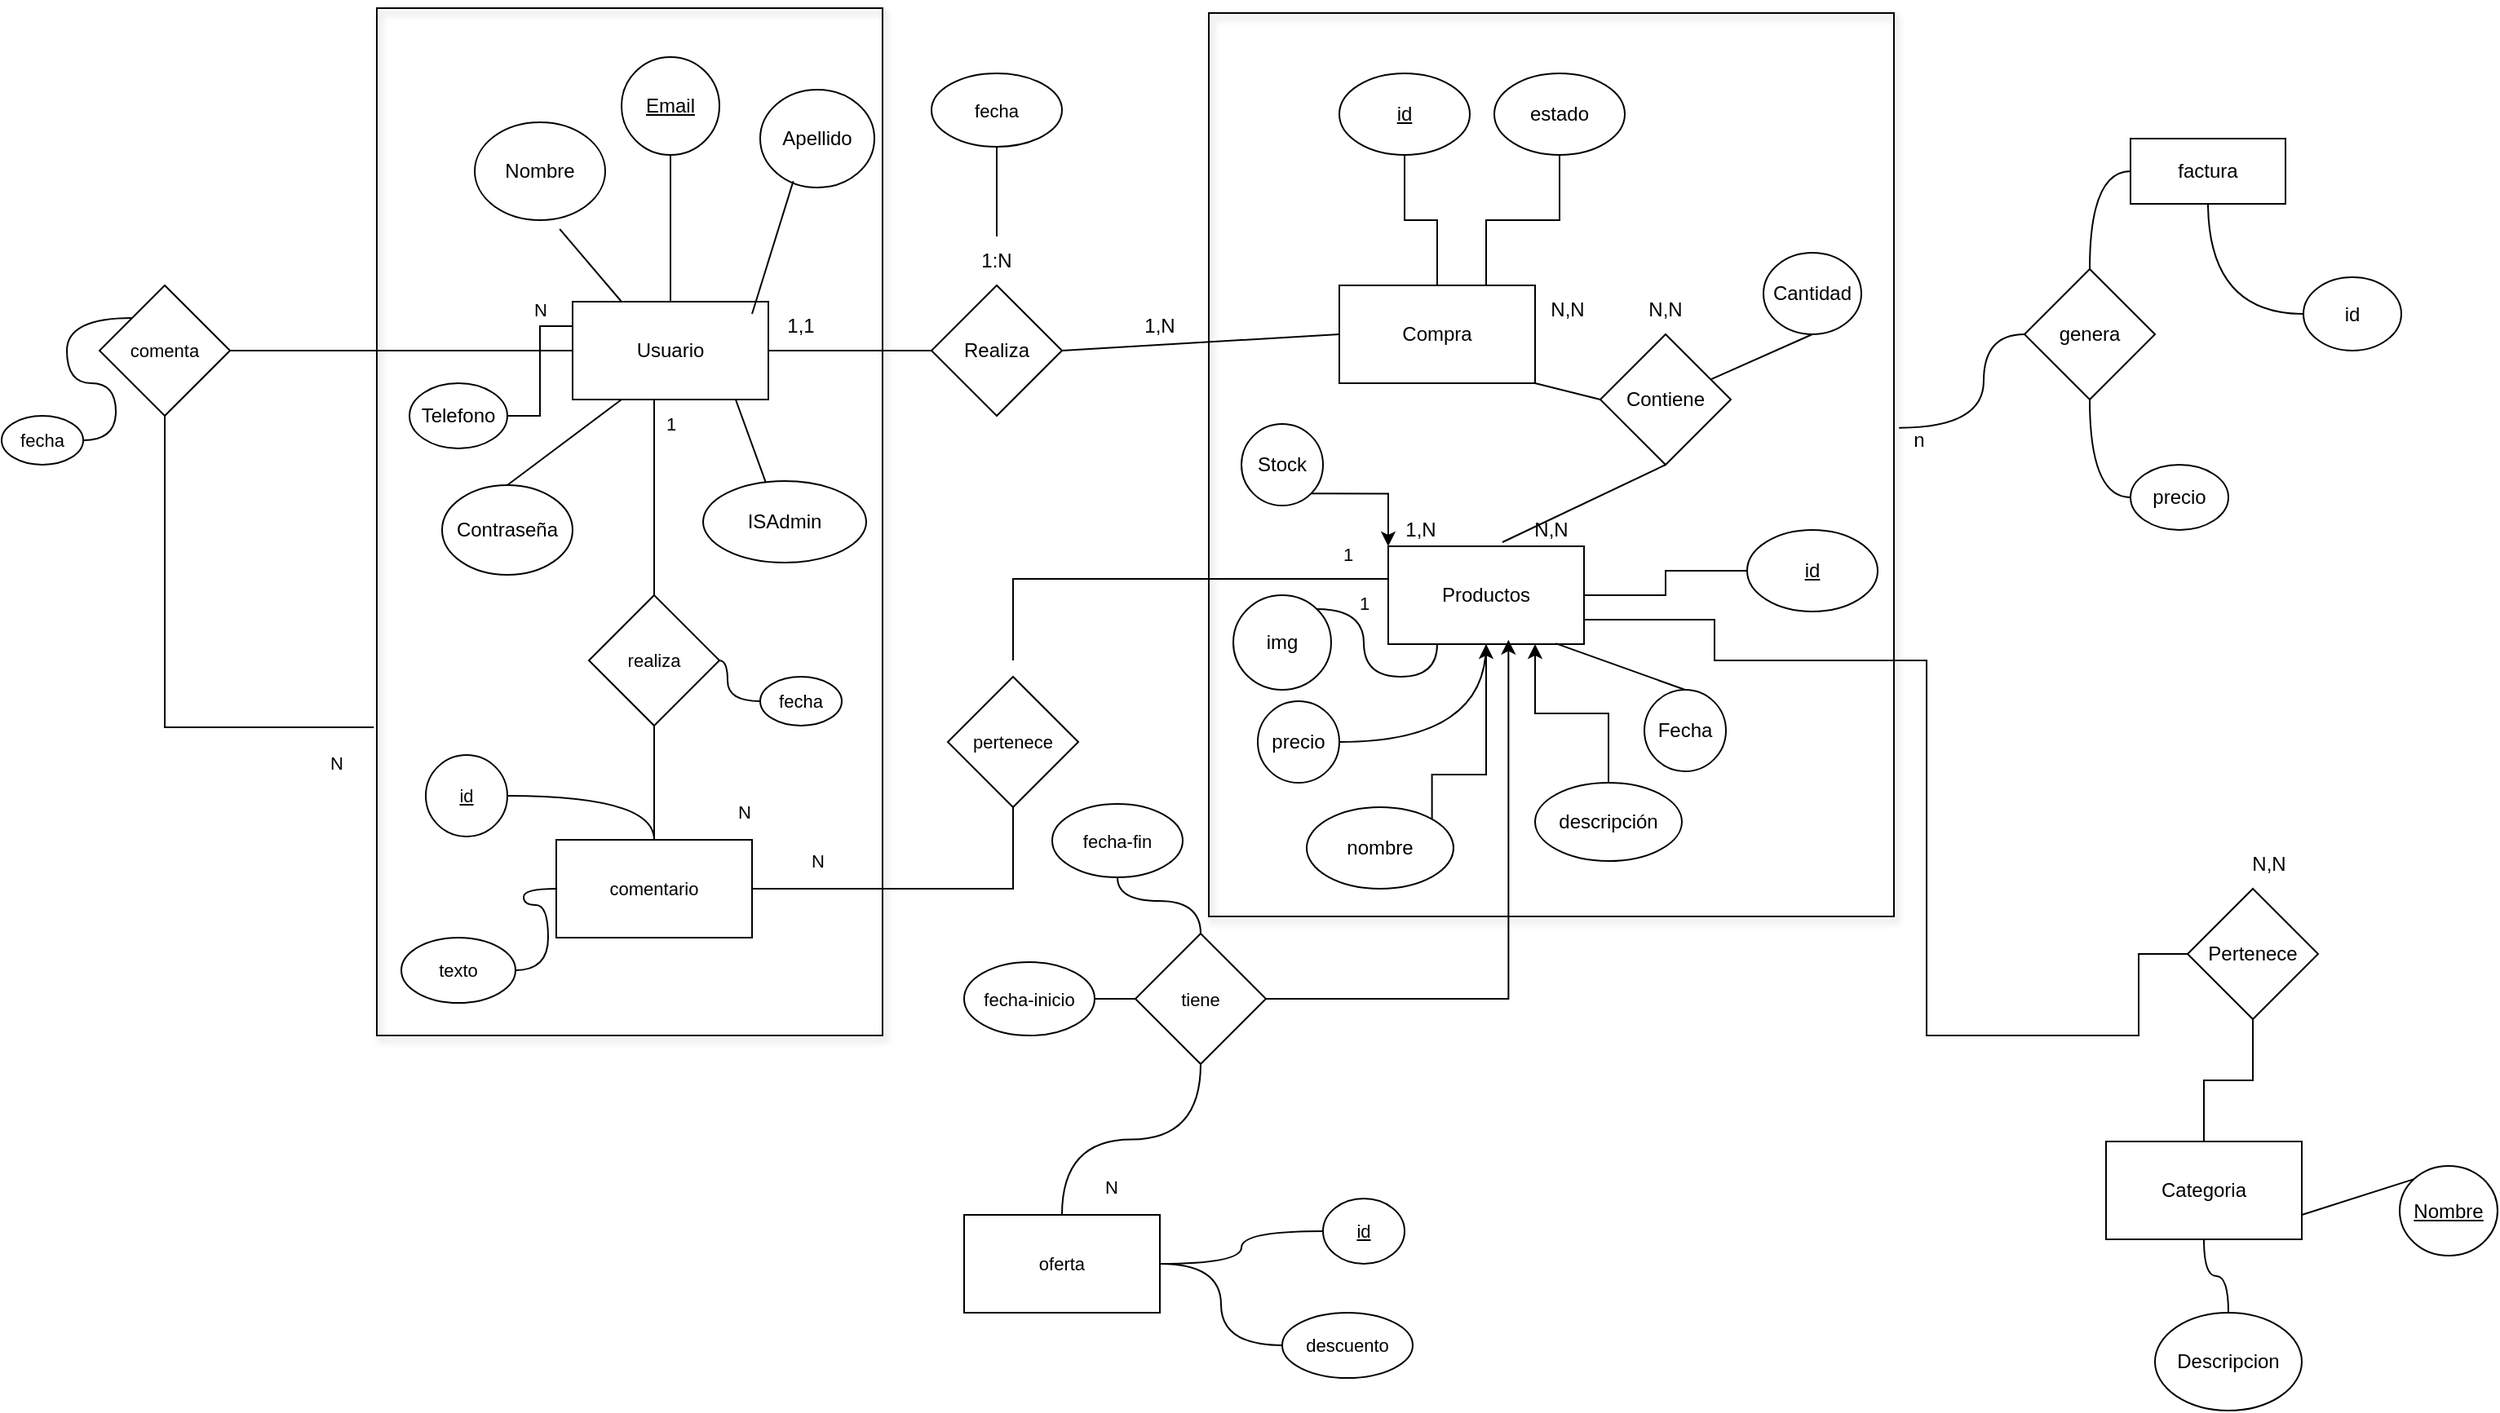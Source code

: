 <mxfile version="24.7.10">
  <diagram id="gd_oPOjduvoULAQ7hkmo" name="Página-1">
    <mxGraphModel dx="2327" dy="816" grid="1" gridSize="10" guides="1" tooltips="1" connect="1" arrows="1" fold="1" page="1" pageScale="1" pageWidth="827" pageHeight="1169" math="0" shadow="0">
      <root>
        <mxCell id="0" />
        <mxCell id="1" parent="0" />
        <mxCell id="hSFFahf1289Zb92GvQ3g-30" value="" style="rounded=0;whiteSpace=wrap;html=1;fontFamily=Helvetica;fontSize=11;fontColor=default;labelBackgroundColor=default;fillColor=none;shadow=1;" parent="1" vertex="1">
          <mxGeometry y="10" width="310" height="630" as="geometry" />
        </mxCell>
        <mxCell id="hSFFahf1289Zb92GvQ3g-19" style="edgeStyle=orthogonalEdgeStyle;shape=connector;rounded=0;orthogonalLoop=1;jettySize=auto;html=1;entryX=0.5;entryY=0;entryDx=0;entryDy=0;strokeColor=default;align=center;verticalAlign=middle;fontFamily=Helvetica;fontSize=11;fontColor=default;labelBackgroundColor=default;endArrow=none;endFill=0;" parent="1" source="M5alDgCTFEUYCks6KKIN-5" target="hSFFahf1289Zb92GvQ3g-18" edge="1">
          <mxGeometry relative="1" as="geometry">
            <Array as="points">
              <mxPoint x="170" y="310" />
              <mxPoint x="170" y="310" />
            </Array>
          </mxGeometry>
        </mxCell>
        <mxCell id="hSFFahf1289Zb92GvQ3g-35" style="edgeStyle=orthogonalEdgeStyle;shape=connector;rounded=0;orthogonalLoop=1;jettySize=auto;html=1;entryX=1;entryY=0.5;entryDx=0;entryDy=0;strokeColor=default;align=center;verticalAlign=middle;fontFamily=Helvetica;fontSize=11;fontColor=default;labelBackgroundColor=default;endArrow=none;endFill=0;" parent="1" source="M5alDgCTFEUYCks6KKIN-5" target="hSFFahf1289Zb92GvQ3g-33" edge="1">
          <mxGeometry relative="1" as="geometry">
            <Array as="points">
              <mxPoint x="20" y="220" />
              <mxPoint x="20" y="220" />
            </Array>
          </mxGeometry>
        </mxCell>
        <mxCell id="hSFFahf1289Zb92GvQ3g-38" value="N" style="edgeLabel;html=1;align=center;verticalAlign=middle;resizable=0;points=[];fontFamily=Helvetica;fontSize=11;fontColor=default;labelBackgroundColor=default;" parent="hSFFahf1289Zb92GvQ3g-35" vertex="1" connectable="0">
          <mxGeometry x="0.743" y="1" relative="1" as="geometry">
            <mxPoint x="163" y="-26" as="offset" />
          </mxGeometry>
        </mxCell>
        <mxCell id="M5alDgCTFEUYCks6KKIN-5" value="&lt;div&gt;&lt;font style=&quot;vertical-align: inherit;&quot;&gt;&lt;font style=&quot;vertical-align: inherit;&quot;&gt;Usuario&lt;/font&gt;&lt;/font&gt;&lt;/div&gt;" style="rounded=0;whiteSpace=wrap;html=1;" parent="1" vertex="1">
          <mxGeometry x="120" y="190" width="120" height="60" as="geometry" />
        </mxCell>
        <mxCell id="hSFFahf1289Zb92GvQ3g-5" value="" style="edgeStyle=orthogonalEdgeStyle;shape=connector;rounded=0;orthogonalLoop=1;jettySize=auto;html=1;strokeColor=default;align=center;verticalAlign=middle;fontFamily=Helvetica;fontSize=11;fontColor=default;labelBackgroundColor=default;endArrow=none;endFill=0;" parent="1" source="M5alDgCTFEUYCks6KKIN-6" target="hSFFahf1289Zb92GvQ3g-4" edge="1">
          <mxGeometry relative="1" as="geometry" />
        </mxCell>
        <mxCell id="hSFFahf1289Zb92GvQ3g-11" value="" style="edgeStyle=orthogonalEdgeStyle;shape=connector;rounded=0;orthogonalLoop=1;jettySize=auto;html=1;strokeColor=default;align=center;verticalAlign=middle;fontFamily=Helvetica;fontSize=11;fontColor=default;labelBackgroundColor=default;endArrow=none;endFill=0;" parent="1" source="M5alDgCTFEUYCks6KKIN-6" target="hSFFahf1289Zb92GvQ3g-4" edge="1">
          <mxGeometry relative="1" as="geometry" />
        </mxCell>
        <mxCell id="M5alDgCTFEUYCks6KKIN-6" value="&lt;font style=&quot;vertical-align: inherit;&quot;&gt;&lt;font style=&quot;vertical-align: inherit;&quot;&gt;Compra&lt;/font&gt;&lt;/font&gt;" style="rounded=0;whiteSpace=wrap;html=1;" parent="1" vertex="1">
          <mxGeometry x="590" y="180" width="120" height="60" as="geometry" />
        </mxCell>
        <mxCell id="M5alDgCTFEUYCks6KKIN-7" value="&lt;font style=&quot;vertical-align: inherit;&quot;&gt;&lt;font style=&quot;vertical-align: inherit;&quot;&gt;Realiza&lt;/font&gt;&lt;/font&gt;" style="rhombus;whiteSpace=wrap;html=1;" parent="1" vertex="1">
          <mxGeometry x="340" y="180" width="80" height="80" as="geometry" />
        </mxCell>
        <mxCell id="hSFFahf1289Zb92GvQ3g-7" value="" style="edgeStyle=orthogonalEdgeStyle;shape=connector;rounded=0;orthogonalLoop=1;jettySize=auto;html=1;strokeColor=default;align=center;verticalAlign=middle;fontFamily=Helvetica;fontSize=11;fontColor=default;labelBackgroundColor=default;endArrow=none;endFill=0;" parent="1" source="M5alDgCTFEUYCks6KKIN-12" target="hSFFahf1289Zb92GvQ3g-6" edge="1">
          <mxGeometry relative="1" as="geometry" />
        </mxCell>
        <mxCell id="M5alDgCTFEUYCks6KKIN-12" value="&lt;font style=&quot;vertical-align: inherit;&quot;&gt;&lt;font style=&quot;vertical-align: inherit;&quot;&gt;Productos&lt;/font&gt;&lt;/font&gt;" style="rounded=0;whiteSpace=wrap;html=1;" parent="1" vertex="1">
          <mxGeometry x="620" y="340" width="120" height="60" as="geometry" />
        </mxCell>
        <mxCell id="M5alDgCTFEUYCks6KKIN-13" value="Contiene" style="rhombus;whiteSpace=wrap;html=1;" parent="1" vertex="1">
          <mxGeometry x="750" y="210" width="80" height="80" as="geometry" />
        </mxCell>
        <mxCell id="M5alDgCTFEUYCks6KKIN-19" value="&lt;font style=&quot;vertical-align: inherit;&quot;&gt;&lt;font style=&quot;vertical-align: inherit;&quot;&gt;&lt;font style=&quot;vertical-align: inherit;&quot;&gt;&lt;font style=&quot;vertical-align: inherit;&quot;&gt;Nombre&lt;/font&gt;&lt;/font&gt;&lt;/font&gt;&lt;/font&gt;" style="ellipse;whiteSpace=wrap;html=1;" parent="1" vertex="1">
          <mxGeometry x="60" y="80" width="80" height="60" as="geometry" />
        </mxCell>
        <mxCell id="M5alDgCTFEUYCks6KKIN-24" value="Email" style="ellipse;whiteSpace=wrap;html=1;fontStyle=4" parent="1" vertex="1">
          <mxGeometry x="150" y="40" width="60" height="60" as="geometry" />
        </mxCell>
        <mxCell id="hSFFahf1289Zb92GvQ3g-31" style="edgeStyle=orthogonalEdgeStyle;shape=connector;rounded=0;orthogonalLoop=1;jettySize=auto;html=1;entryX=0;entryY=0.25;entryDx=0;entryDy=0;strokeColor=default;align=center;verticalAlign=middle;fontFamily=Helvetica;fontSize=11;fontColor=default;labelBackgroundColor=default;endArrow=none;endFill=0;" parent="1" source="M5alDgCTFEUYCks6KKIN-25" target="M5alDgCTFEUYCks6KKIN-5" edge="1">
          <mxGeometry relative="1" as="geometry" />
        </mxCell>
        <mxCell id="M5alDgCTFEUYCks6KKIN-25" value="Telefono" style="ellipse;whiteSpace=wrap;html=1;" parent="1" vertex="1">
          <mxGeometry x="20" y="240" width="60" height="40" as="geometry" />
        </mxCell>
        <mxCell id="PDWt3K_erD_6b1OmWxtl-4" style="edgeStyle=orthogonalEdgeStyle;rounded=0;orthogonalLoop=1;jettySize=auto;html=1;exitX=1;exitY=1;exitDx=0;exitDy=0;entryX=0;entryY=0;entryDx=0;entryDy=0;" parent="1" source="M5alDgCTFEUYCks6KKIN-33" target="M5alDgCTFEUYCks6KKIN-12" edge="1">
          <mxGeometry relative="1" as="geometry" />
        </mxCell>
        <mxCell id="M5alDgCTFEUYCks6KKIN-33" value="Stock" style="ellipse;whiteSpace=wrap;html=1;" parent="1" vertex="1">
          <mxGeometry x="530" y="265" width="50" height="50" as="geometry" />
        </mxCell>
        <mxCell id="M5alDgCTFEUYCks6KKIN-36" value="Cantidad" style="ellipse;whiteSpace=wrap;html=1;" parent="1" vertex="1">
          <mxGeometry x="850" y="160" width="60" height="50" as="geometry" />
        </mxCell>
        <mxCell id="M5alDgCTFEUYCks6KKIN-47" value="Fecha" style="ellipse;whiteSpace=wrap;html=1;" parent="1" vertex="1">
          <mxGeometry x="777" y="428" width="50" height="50" as="geometry" />
        </mxCell>
        <mxCell id="hSFFahf1289Zb92GvQ3g-16" style="edgeStyle=orthogonalEdgeStyle;shape=connector;rounded=0;orthogonalLoop=1;jettySize=auto;html=1;entryX=0.5;entryY=1;entryDx=0;entryDy=0;strokeColor=default;align=center;verticalAlign=middle;fontFamily=Helvetica;fontSize=11;fontColor=default;labelBackgroundColor=default;endArrow=none;endFill=0;" parent="1" source="M5alDgCTFEUYCks6KKIN-51" target="M5alDgCTFEUYCks6KKIN-62" edge="1">
          <mxGeometry relative="1" as="geometry" />
        </mxCell>
        <mxCell id="hSFFahf1289Zb92GvQ3g-50" style="edgeStyle=orthogonalEdgeStyle;shape=connector;curved=1;rounded=0;orthogonalLoop=1;jettySize=auto;html=1;strokeColor=default;align=center;verticalAlign=middle;fontFamily=Helvetica;fontSize=11;fontColor=default;labelBackgroundColor=default;endArrow=none;endFill=0;" parent="1" source="M5alDgCTFEUYCks6KKIN-51" target="hSFFahf1289Zb92GvQ3g-49" edge="1">
          <mxGeometry relative="1" as="geometry" />
        </mxCell>
        <mxCell id="M5alDgCTFEUYCks6KKIN-51" value="Categoria" style="rounded=0;whiteSpace=wrap;html=1;" parent="1" vertex="1">
          <mxGeometry x="1060" y="705" width="120" height="60" as="geometry" />
        </mxCell>
        <mxCell id="M5alDgCTFEUYCks6KKIN-56" value="1,1" style="text;html=1;align=center;verticalAlign=middle;whiteSpace=wrap;rounded=0;" parent="1" vertex="1">
          <mxGeometry x="230" y="190" width="60" height="30" as="geometry" />
        </mxCell>
        <mxCell id="hSFFahf1289Zb92GvQ3g-9" value="" style="edgeStyle=orthogonalEdgeStyle;shape=connector;rounded=0;orthogonalLoop=1;jettySize=auto;html=1;strokeColor=default;align=center;verticalAlign=middle;fontFamily=Helvetica;fontSize=11;fontColor=default;labelBackgroundColor=default;endArrow=none;endFill=0;" parent="1" source="M5alDgCTFEUYCks6KKIN-57" target="hSFFahf1289Zb92GvQ3g-8" edge="1">
          <mxGeometry relative="1" as="geometry" />
        </mxCell>
        <mxCell id="M5alDgCTFEUYCks6KKIN-57" value="1:N" style="text;html=1;align=center;verticalAlign=middle;whiteSpace=wrap;rounded=0;" parent="1" vertex="1">
          <mxGeometry x="350" y="150" width="60" height="30" as="geometry" />
        </mxCell>
        <mxCell id="M5alDgCTFEUYCks6KKIN-58" value="1,N" style="text;html=1;align=center;verticalAlign=middle;whiteSpace=wrap;rounded=0;" parent="1" vertex="1">
          <mxGeometry x="450" y="190" width="60" height="30" as="geometry" />
        </mxCell>
        <mxCell id="M5alDgCTFEUYCks6KKIN-59" value="N,N" style="text;html=1;align=center;verticalAlign=middle;whiteSpace=wrap;rounded=0;" parent="1" vertex="1">
          <mxGeometry x="700" y="180" width="60" height="30" as="geometry" />
        </mxCell>
        <mxCell id="M5alDgCTFEUYCks6KKIN-60" value="N,N" style="text;html=1;align=center;verticalAlign=middle;whiteSpace=wrap;rounded=0;" parent="1" vertex="1">
          <mxGeometry x="760" y="180" width="60" height="30" as="geometry" />
        </mxCell>
        <mxCell id="M5alDgCTFEUYCks6KKIN-61" value="N,N" style="text;html=1;align=center;verticalAlign=middle;whiteSpace=wrap;rounded=0;" parent="1" vertex="1">
          <mxGeometry x="690" y="315" width="60" height="30" as="geometry" />
        </mxCell>
        <mxCell id="hSFFahf1289Zb92GvQ3g-15" style="edgeStyle=orthogonalEdgeStyle;shape=connector;rounded=0;orthogonalLoop=1;jettySize=auto;html=1;entryX=1;entryY=0.75;entryDx=0;entryDy=0;strokeColor=default;align=center;verticalAlign=middle;fontFamily=Helvetica;fontSize=11;fontColor=default;labelBackgroundColor=default;endArrow=none;endFill=0;" parent="1" source="M5alDgCTFEUYCks6KKIN-62" target="M5alDgCTFEUYCks6KKIN-12" edge="1">
          <mxGeometry relative="1" as="geometry">
            <Array as="points">
              <mxPoint x="1080" y="590" />
              <mxPoint x="1080" y="640" />
              <mxPoint x="950" y="640" />
              <mxPoint x="950" y="410" />
              <mxPoint x="820" y="410" />
              <mxPoint x="820" y="385" />
            </Array>
          </mxGeometry>
        </mxCell>
        <mxCell id="M5alDgCTFEUYCks6KKIN-62" value="Pertenece" style="rhombus;whiteSpace=wrap;html=1;" parent="1" vertex="1">
          <mxGeometry x="1110" y="550" width="80" height="80" as="geometry" />
        </mxCell>
        <mxCell id="M5alDgCTFEUYCks6KKIN-68" value="N,N" style="text;html=1;align=center;verticalAlign=middle;whiteSpace=wrap;rounded=0;" parent="1" vertex="1">
          <mxGeometry x="1130" y="520" width="60" height="30" as="geometry" />
        </mxCell>
        <mxCell id="M5alDgCTFEUYCks6KKIN-70" value="1,N" style="text;html=1;align=center;verticalAlign=middle;whiteSpace=wrap;rounded=0;" parent="1" vertex="1">
          <mxGeometry x="610" y="315" width="60" height="30" as="geometry" />
        </mxCell>
        <mxCell id="M5alDgCTFEUYCks6KKIN-77" value="Contraseña" style="ellipse;whiteSpace=wrap;html=1;" parent="1" vertex="1">
          <mxGeometry x="40" y="302.5" width="80" height="55" as="geometry" />
        </mxCell>
        <mxCell id="M5alDgCTFEUYCks6KKIN-78" value="ISAdmin" style="ellipse;whiteSpace=wrap;html=1;" parent="1" vertex="1">
          <mxGeometry x="200" y="300" width="100" height="50" as="geometry" />
        </mxCell>
        <mxCell id="M5alDgCTFEUYCks6KKIN-81" value="" style="endArrow=none;html=1;rounded=0;exitX=0.833;exitY=1;exitDx=0;exitDy=0;exitPerimeter=0;entryX=0.385;entryY=0.021;entryDx=0;entryDy=0;entryPerimeter=0;" parent="1" source="M5alDgCTFEUYCks6KKIN-5" target="M5alDgCTFEUYCks6KKIN-78" edge="1">
          <mxGeometry width="50" height="50" relative="1" as="geometry">
            <mxPoint x="170" y="630" as="sourcePoint" />
            <mxPoint x="240.711" y="580" as="targetPoint" />
          </mxGeometry>
        </mxCell>
        <mxCell id="M5alDgCTFEUYCks6KKIN-89" value="" style="endArrow=none;html=1;rounded=0;exitX=0.855;exitY=0.993;exitDx=0;exitDy=0;exitPerimeter=0;entryX=0.5;entryY=0;entryDx=0;entryDy=0;" parent="1" source="M5alDgCTFEUYCks6KKIN-12" target="M5alDgCTFEUYCks6KKIN-47" edge="1">
          <mxGeometry width="50" height="50" relative="1" as="geometry">
            <mxPoint x="330" y="450" as="sourcePoint" />
            <mxPoint x="500" y="470" as="targetPoint" />
          </mxGeometry>
        </mxCell>
        <mxCell id="M5alDgCTFEUYCks6KKIN-99" value="" style="endArrow=none;html=1;rounded=0;entryX=0.5;entryY=1;entryDx=0;entryDy=0;" parent="1" source="M5alDgCTFEUYCks6KKIN-13" target="M5alDgCTFEUYCks6KKIN-36" edge="1">
          <mxGeometry width="50" height="50" relative="1" as="geometry">
            <mxPoint x="390" y="340" as="sourcePoint" />
            <mxPoint x="440" y="290" as="targetPoint" />
          </mxGeometry>
        </mxCell>
        <mxCell id="M5alDgCTFEUYCks6KKIN-100" value="" style="endArrow=none;html=1;rounded=0;exitX=0.5;exitY=0;exitDx=0;exitDy=0;entryX=0.5;entryY=1;entryDx=0;entryDy=0;" parent="1" source="M5alDgCTFEUYCks6KKIN-5" target="M5alDgCTFEUYCks6KKIN-24" edge="1">
          <mxGeometry width="50" height="50" relative="1" as="geometry">
            <mxPoint x="180" y="150" as="sourcePoint" />
            <mxPoint x="230" y="100" as="targetPoint" />
          </mxGeometry>
        </mxCell>
        <mxCell id="M5alDgCTFEUYCks6KKIN-101" value="" style="endArrow=none;html=1;rounded=0;exitX=0.25;exitY=0;exitDx=0;exitDy=0;entryX=0.651;entryY=1.091;entryDx=0;entryDy=0;entryPerimeter=0;" parent="1" source="M5alDgCTFEUYCks6KKIN-5" target="M5alDgCTFEUYCks6KKIN-19" edge="1">
          <mxGeometry width="50" height="50" relative="1" as="geometry">
            <mxPoint x="90" y="190" as="sourcePoint" />
            <mxPoint x="140" y="140" as="targetPoint" />
          </mxGeometry>
        </mxCell>
        <mxCell id="M5alDgCTFEUYCks6KKIN-104" value="" style="endArrow=none;html=1;rounded=0;entryX=0.5;entryY=0;entryDx=0;entryDy=0;exitX=0.25;exitY=1;exitDx=0;exitDy=0;" parent="1" source="M5alDgCTFEUYCks6KKIN-5" target="M5alDgCTFEUYCks6KKIN-77" edge="1">
          <mxGeometry width="50" height="50" relative="1" as="geometry">
            <mxPoint x="138" y="550" as="sourcePoint" />
            <mxPoint x="220" y="620" as="targetPoint" />
          </mxGeometry>
        </mxCell>
        <mxCell id="M5alDgCTFEUYCks6KKIN-107" value="Apellido" style="ellipse;whiteSpace=wrap;html=1;" parent="1" vertex="1">
          <mxGeometry x="235" y="60" width="70" height="60" as="geometry" />
        </mxCell>
        <mxCell id="M5alDgCTFEUYCks6KKIN-108" value="" style="endArrow=none;html=1;rounded=0;entryX=0.29;entryY=0.934;entryDx=0;entryDy=0;entryPerimeter=0;exitX=0;exitY=0.25;exitDx=0;exitDy=0;" parent="1" source="M5alDgCTFEUYCks6KKIN-56" target="M5alDgCTFEUYCks6KKIN-107" edge="1">
          <mxGeometry width="50" height="50" relative="1" as="geometry">
            <mxPoint x="310" y="350" as="sourcePoint" />
            <mxPoint x="360" y="300" as="targetPoint" />
          </mxGeometry>
        </mxCell>
        <mxCell id="M5alDgCTFEUYCks6KKIN-109" value="Nombre" style="ellipse;whiteSpace=wrap;html=1;fontStyle=4" parent="1" vertex="1">
          <mxGeometry x="1240" y="720" width="60" height="55" as="geometry" />
        </mxCell>
        <mxCell id="M5alDgCTFEUYCks6KKIN-110" value="" style="endArrow=none;html=1;rounded=0;entryX=1;entryY=0.75;entryDx=0;entryDy=0;exitX=0;exitY=0;exitDx=0;exitDy=0;" parent="1" source="M5alDgCTFEUYCks6KKIN-109" target="M5alDgCTFEUYCks6KKIN-51" edge="1">
          <mxGeometry width="50" height="50" relative="1" as="geometry">
            <mxPoint x="640" y="580" as="sourcePoint" />
            <mxPoint x="690" y="530" as="targetPoint" />
            <Array as="points" />
          </mxGeometry>
        </mxCell>
        <mxCell id="M5alDgCTFEUYCks6KKIN-115" value="" style="endArrow=none;html=1;rounded=0;exitX=1;exitY=0.5;exitDx=0;exitDy=0;" parent="1" source="M5alDgCTFEUYCks6KKIN-5" target="M5alDgCTFEUYCks6KKIN-7" edge="1">
          <mxGeometry width="50" height="50" relative="1" as="geometry">
            <mxPoint x="310" y="350" as="sourcePoint" />
            <mxPoint x="360" y="300" as="targetPoint" />
          </mxGeometry>
        </mxCell>
        <mxCell id="M5alDgCTFEUYCks6KKIN-116" value="" style="endArrow=none;html=1;rounded=0;entryX=0;entryY=0.5;entryDx=0;entryDy=0;exitX=1;exitY=0.5;exitDx=0;exitDy=0;" parent="1" source="M5alDgCTFEUYCks6KKIN-7" target="M5alDgCTFEUYCks6KKIN-6" edge="1">
          <mxGeometry width="50" height="50" relative="1" as="geometry">
            <mxPoint x="310" y="350" as="sourcePoint" />
            <mxPoint x="360" y="300" as="targetPoint" />
          </mxGeometry>
        </mxCell>
        <mxCell id="M5alDgCTFEUYCks6KKIN-117" value="" style="endArrow=none;html=1;rounded=0;exitX=0;exitY=0.5;exitDx=0;exitDy=0;" parent="1" source="M5alDgCTFEUYCks6KKIN-13" edge="1">
          <mxGeometry width="50" height="50" relative="1" as="geometry">
            <mxPoint x="660" y="290" as="sourcePoint" />
            <mxPoint x="710" y="240" as="targetPoint" />
          </mxGeometry>
        </mxCell>
        <mxCell id="M5alDgCTFEUYCks6KKIN-120" value="" style="endArrow=none;html=1;rounded=0;entryX=0.5;entryY=1;entryDx=0;entryDy=0;exitX=0;exitY=0.75;exitDx=0;exitDy=0;" parent="1" source="M5alDgCTFEUYCks6KKIN-61" target="M5alDgCTFEUYCks6KKIN-13" edge="1">
          <mxGeometry width="50" height="50" relative="1" as="geometry">
            <mxPoint x="310" y="350" as="sourcePoint" />
            <mxPoint x="360" y="300" as="targetPoint" />
          </mxGeometry>
        </mxCell>
        <mxCell id="hSFFahf1289Zb92GvQ3g-3" style="edgeStyle=orthogonalEdgeStyle;rounded=0;orthogonalLoop=1;jettySize=auto;html=1;endArrow=none;endFill=0;curved=1;" parent="1" source="hSFFahf1289Zb92GvQ3g-2" target="M5alDgCTFEUYCks6KKIN-12" edge="1">
          <mxGeometry relative="1" as="geometry" />
        </mxCell>
        <mxCell id="hSFFahf1289Zb92GvQ3g-2" value="precio" style="ellipse;whiteSpace=wrap;html=1;" parent="1" vertex="1">
          <mxGeometry x="540" y="435" width="50" height="50" as="geometry" />
        </mxCell>
        <mxCell id="hSFFahf1289Zb92GvQ3g-4" value="id" style="ellipse;whiteSpace=wrap;html=1;rounded=0;fontStyle=4" parent="1" vertex="1">
          <mxGeometry x="590" y="50" width="80" height="50" as="geometry" />
        </mxCell>
        <mxCell id="hSFFahf1289Zb92GvQ3g-6" value="id" style="ellipse;whiteSpace=wrap;html=1;rounded=0;fontStyle=4" parent="1" vertex="1">
          <mxGeometry x="840" y="330" width="80" height="50" as="geometry" />
        </mxCell>
        <mxCell id="hSFFahf1289Zb92GvQ3g-8" value="fecha" style="ellipse;whiteSpace=wrap;html=1;fontFamily=Helvetica;fontSize=11;fontColor=default;labelBackgroundColor=default;" parent="1" vertex="1">
          <mxGeometry x="340" y="50" width="80" height="45" as="geometry" />
        </mxCell>
        <mxCell id="hSFFahf1289Zb92GvQ3g-13" style="edgeStyle=orthogonalEdgeStyle;shape=connector;rounded=0;orthogonalLoop=1;jettySize=auto;html=1;entryX=0.75;entryY=0;entryDx=0;entryDy=0;strokeColor=default;align=center;verticalAlign=middle;fontFamily=Helvetica;fontSize=11;fontColor=default;labelBackgroundColor=default;endArrow=none;endFill=0;" parent="1" source="hSFFahf1289Zb92GvQ3g-12" target="M5alDgCTFEUYCks6KKIN-6" edge="1">
          <mxGeometry relative="1" as="geometry" />
        </mxCell>
        <mxCell id="hSFFahf1289Zb92GvQ3g-12" value="estado" style="ellipse;whiteSpace=wrap;html=1;rounded=0;fontStyle=0" parent="1" vertex="1">
          <mxGeometry x="685" y="50" width="80" height="50" as="geometry" />
        </mxCell>
        <mxCell id="hSFFahf1289Zb92GvQ3g-20" style="edgeStyle=orthogonalEdgeStyle;shape=connector;rounded=0;orthogonalLoop=1;jettySize=auto;html=1;strokeColor=default;align=center;verticalAlign=middle;fontFamily=Helvetica;fontSize=11;fontColor=default;labelBackgroundColor=default;endArrow=none;endFill=0;" parent="1" source="hSFFahf1289Zb92GvQ3g-17" target="hSFFahf1289Zb92GvQ3g-18" edge="1">
          <mxGeometry relative="1" as="geometry" />
        </mxCell>
        <mxCell id="hSFFahf1289Zb92GvQ3g-25" style="edgeStyle=orthogonalEdgeStyle;shape=connector;rounded=0;orthogonalLoop=1;jettySize=auto;html=1;strokeColor=default;align=center;verticalAlign=middle;fontFamily=Helvetica;fontSize=11;fontColor=default;labelBackgroundColor=default;endArrow=none;endFill=0;" parent="1" source="hSFFahf1289Zb92GvQ3g-17" target="hSFFahf1289Zb92GvQ3g-24" edge="1">
          <mxGeometry relative="1" as="geometry" />
        </mxCell>
        <mxCell id="hSFFahf1289Zb92GvQ3g-17" value="comentario" style="rounded=0;whiteSpace=wrap;html=1;fontFamily=Helvetica;fontSize=11;fontColor=default;labelBackgroundColor=default;" parent="1" vertex="1">
          <mxGeometry x="110" y="520" width="120" height="60" as="geometry" />
        </mxCell>
        <mxCell id="hSFFahf1289Zb92GvQ3g-18" value="realiza" style="rhombus;whiteSpace=wrap;html=1;fontFamily=Helvetica;fontSize=11;fontColor=default;labelBackgroundColor=default;" parent="1" vertex="1">
          <mxGeometry x="130" y="370" width="80" height="80" as="geometry" />
        </mxCell>
        <mxCell id="hSFFahf1289Zb92GvQ3g-22" value="1" style="text;html=1;align=center;verticalAlign=middle;resizable=0;points=[];autosize=1;strokeColor=none;fillColor=none;fontFamily=Helvetica;fontSize=11;fontColor=default;labelBackgroundColor=default;" parent="1" vertex="1">
          <mxGeometry x="165" y="250" width="30" height="30" as="geometry" />
        </mxCell>
        <mxCell id="hSFFahf1289Zb92GvQ3g-23" value="N" style="text;html=1;align=center;verticalAlign=middle;resizable=0;points=[];autosize=1;strokeColor=none;fillColor=none;fontFamily=Helvetica;fontSize=11;fontColor=default;labelBackgroundColor=default;" parent="1" vertex="1">
          <mxGeometry x="210" y="488" width="30" height="30" as="geometry" />
        </mxCell>
        <mxCell id="hSFFahf1289Zb92GvQ3g-26" style="edgeStyle=orthogonalEdgeStyle;shape=connector;rounded=0;orthogonalLoop=1;jettySize=auto;html=1;entryX=0;entryY=0.5;entryDx=0;entryDy=0;strokeColor=default;align=center;verticalAlign=middle;fontFamily=Helvetica;fontSize=11;fontColor=default;labelBackgroundColor=default;endArrow=none;endFill=0;" parent="1" edge="1">
          <mxGeometry relative="1" as="geometry">
            <mxPoint x="390" y="410" as="sourcePoint" />
            <mxPoint x="620" y="360" as="targetPoint" />
            <Array as="points">
              <mxPoint x="390" y="360" />
            </Array>
          </mxGeometry>
        </mxCell>
        <mxCell id="hSFFahf1289Zb92GvQ3g-24" value="pertenece" style="rhombus;whiteSpace=wrap;html=1;fontFamily=Helvetica;fontSize=11;fontColor=default;labelBackgroundColor=default;" parent="1" vertex="1">
          <mxGeometry x="350" y="420" width="80" height="80" as="geometry" />
        </mxCell>
        <mxCell id="hSFFahf1289Zb92GvQ3g-27" value="N" style="text;html=1;align=center;verticalAlign=middle;resizable=0;points=[];autosize=1;strokeColor=none;fillColor=none;fontFamily=Helvetica;fontSize=11;fontColor=default;labelBackgroundColor=default;" parent="1" vertex="1">
          <mxGeometry x="255" y="518" width="30" height="30" as="geometry" />
        </mxCell>
        <mxCell id="hSFFahf1289Zb92GvQ3g-28" value="1" style="text;html=1;align=center;verticalAlign=middle;resizable=0;points=[];autosize=1;strokeColor=none;fillColor=none;fontFamily=Helvetica;fontSize=11;fontColor=default;labelBackgroundColor=default;" parent="1" vertex="1">
          <mxGeometry x="580" y="330" width="30" height="30" as="geometry" />
        </mxCell>
        <mxCell id="hSFFahf1289Zb92GvQ3g-33" value="comenta" style="rhombus;whiteSpace=wrap;html=1;fontFamily=Helvetica;fontSize=11;fontColor=default;labelBackgroundColor=default;" parent="1" vertex="1">
          <mxGeometry x="-170" y="180" width="80" height="80" as="geometry" />
        </mxCell>
        <mxCell id="hSFFahf1289Zb92GvQ3g-37" style="edgeStyle=orthogonalEdgeStyle;shape=connector;rounded=0;orthogonalLoop=1;jettySize=auto;html=1;entryX=-0.006;entryY=0.7;entryDx=0;entryDy=0;entryPerimeter=0;strokeColor=default;align=center;verticalAlign=middle;fontFamily=Helvetica;fontSize=11;fontColor=default;labelBackgroundColor=default;endArrow=none;endFill=0;" parent="1" source="hSFFahf1289Zb92GvQ3g-33" target="hSFFahf1289Zb92GvQ3g-30" edge="1">
          <mxGeometry relative="1" as="geometry">
            <Array as="points">
              <mxPoint x="-130" y="451" />
            </Array>
          </mxGeometry>
        </mxCell>
        <mxCell id="hSFFahf1289Zb92GvQ3g-39" value="N" style="text;html=1;align=center;verticalAlign=middle;resizable=0;points=[];autosize=1;strokeColor=none;fillColor=none;fontFamily=Helvetica;fontSize=11;fontColor=default;labelBackgroundColor=default;" parent="1" vertex="1">
          <mxGeometry x="-40" y="458" width="30" height="30" as="geometry" />
        </mxCell>
        <mxCell id="hSFFahf1289Zb92GvQ3g-57" value="" style="edgeStyle=orthogonalEdgeStyle;shape=connector;curved=1;rounded=0;orthogonalLoop=1;jettySize=auto;html=1;strokeColor=default;align=center;verticalAlign=middle;fontFamily=Helvetica;fontSize=11;fontColor=default;labelBackgroundColor=default;endArrow=none;endFill=0;" parent="1" source="hSFFahf1289Zb92GvQ3g-40" target="hSFFahf1289Zb92GvQ3g-56" edge="1">
          <mxGeometry relative="1" as="geometry" />
        </mxCell>
        <mxCell id="hSFFahf1289Zb92GvQ3g-40" value="oferta" style="rounded=0;whiteSpace=wrap;html=1;fontFamily=Helvetica;fontSize=11;fontColor=default;labelBackgroundColor=default;" parent="1" vertex="1">
          <mxGeometry x="360" y="750" width="120" height="60" as="geometry" />
        </mxCell>
        <mxCell id="hSFFahf1289Zb92GvQ3g-42" style="edgeStyle=orthogonalEdgeStyle;shape=connector;curved=1;rounded=0;orthogonalLoop=1;jettySize=auto;html=1;strokeColor=default;align=center;verticalAlign=middle;fontFamily=Helvetica;fontSize=11;fontColor=default;labelBackgroundColor=default;endArrow=none;endFill=0;" parent="1" source="hSFFahf1289Zb92GvQ3g-41" target="hSFFahf1289Zb92GvQ3g-17" edge="1">
          <mxGeometry relative="1" as="geometry" />
        </mxCell>
        <mxCell id="hSFFahf1289Zb92GvQ3g-41" value="id" style="ellipse;whiteSpace=wrap;html=1;fontFamily=Helvetica;fontSize=11;fontColor=default;labelBackgroundColor=default;fontStyle=4" parent="1" vertex="1">
          <mxGeometry x="30" y="468" width="50" height="50" as="geometry" />
        </mxCell>
        <mxCell id="hSFFahf1289Zb92GvQ3g-44" style="edgeStyle=orthogonalEdgeStyle;shape=connector;curved=1;rounded=0;orthogonalLoop=1;jettySize=auto;html=1;strokeColor=default;align=center;verticalAlign=middle;fontFamily=Helvetica;fontSize=11;fontColor=default;labelBackgroundColor=default;endArrow=none;endFill=0;" parent="1" source="hSFFahf1289Zb92GvQ3g-43" target="hSFFahf1289Zb92GvQ3g-17" edge="1">
          <mxGeometry relative="1" as="geometry" />
        </mxCell>
        <mxCell id="hSFFahf1289Zb92GvQ3g-43" value="texto" style="ellipse;whiteSpace=wrap;html=1;fontFamily=Helvetica;fontSize=11;fontColor=default;labelBackgroundColor=default;" parent="1" vertex="1">
          <mxGeometry x="15" y="580" width="70" height="40" as="geometry" />
        </mxCell>
        <mxCell id="hSFFahf1289Zb92GvQ3g-46" style="edgeStyle=orthogonalEdgeStyle;shape=connector;curved=1;rounded=0;orthogonalLoop=1;jettySize=auto;html=1;strokeColor=default;align=center;verticalAlign=middle;fontFamily=Helvetica;fontSize=11;fontColor=default;labelBackgroundColor=default;endArrow=none;endFill=0;" parent="1" source="hSFFahf1289Zb92GvQ3g-45" target="hSFFahf1289Zb92GvQ3g-18" edge="1">
          <mxGeometry relative="1" as="geometry" />
        </mxCell>
        <mxCell id="hSFFahf1289Zb92GvQ3g-45" value="fecha" style="ellipse;whiteSpace=wrap;html=1;fontFamily=Helvetica;fontSize=11;fontColor=default;labelBackgroundColor=default;" parent="1" vertex="1">
          <mxGeometry x="235" y="420" width="50" height="30" as="geometry" />
        </mxCell>
        <mxCell id="hSFFahf1289Zb92GvQ3g-48" style="edgeStyle=orthogonalEdgeStyle;shape=connector;curved=1;rounded=0;orthogonalLoop=1;jettySize=auto;html=1;entryX=0;entryY=0;entryDx=0;entryDy=0;strokeColor=default;align=center;verticalAlign=middle;fontFamily=Helvetica;fontSize=11;fontColor=default;labelBackgroundColor=default;endArrow=none;endFill=0;" parent="1" source="hSFFahf1289Zb92GvQ3g-47" target="hSFFahf1289Zb92GvQ3g-33" edge="1">
          <mxGeometry relative="1" as="geometry" />
        </mxCell>
        <mxCell id="hSFFahf1289Zb92GvQ3g-47" value="fecha" style="ellipse;whiteSpace=wrap;html=1;fontFamily=Helvetica;fontSize=11;fontColor=default;labelBackgroundColor=default;" parent="1" vertex="1">
          <mxGeometry x="-230" y="260" width="50" height="30" as="geometry" />
        </mxCell>
        <mxCell id="hSFFahf1289Zb92GvQ3g-49" value="Descripcion" style="ellipse;whiteSpace=wrap;html=1;fontStyle=0" parent="1" vertex="1">
          <mxGeometry x="1090" y="810" width="90" height="60" as="geometry" />
        </mxCell>
        <mxCell id="hSFFahf1289Zb92GvQ3g-53" style="edgeStyle=orthogonalEdgeStyle;shape=connector;curved=1;rounded=0;orthogonalLoop=1;jettySize=auto;html=1;strokeColor=default;align=center;verticalAlign=middle;fontFamily=Helvetica;fontSize=11;fontColor=default;labelBackgroundColor=default;endArrow=none;endFill=0;" parent="1" source="hSFFahf1289Zb92GvQ3g-51" target="hSFFahf1289Zb92GvQ3g-40" edge="1">
          <mxGeometry relative="1" as="geometry" />
        </mxCell>
        <mxCell id="hSFFahf1289Zb92GvQ3g-63" value="" style="edgeStyle=orthogonalEdgeStyle;shape=connector;curved=1;rounded=0;orthogonalLoop=1;jettySize=auto;html=1;strokeColor=default;align=center;verticalAlign=middle;fontFamily=Helvetica;fontSize=11;fontColor=default;labelBackgroundColor=default;endArrow=none;endFill=0;" parent="1" source="hSFFahf1289Zb92GvQ3g-51" target="hSFFahf1289Zb92GvQ3g-62" edge="1">
          <mxGeometry relative="1" as="geometry" />
        </mxCell>
        <mxCell id="hSFFahf1289Zb92GvQ3g-65" style="edgeStyle=orthogonalEdgeStyle;shape=connector;curved=1;rounded=0;orthogonalLoop=1;jettySize=auto;html=1;strokeColor=default;align=center;verticalAlign=middle;fontFamily=Helvetica;fontSize=11;fontColor=default;labelBackgroundColor=default;endArrow=none;endFill=0;" parent="1" source="hSFFahf1289Zb92GvQ3g-51" target="hSFFahf1289Zb92GvQ3g-64" edge="1">
          <mxGeometry relative="1" as="geometry" />
        </mxCell>
        <mxCell id="hSFFahf1289Zb92GvQ3g-51" value="tiene" style="rhombus;whiteSpace=wrap;html=1;fontFamily=Helvetica;fontSize=11;fontColor=default;labelBackgroundColor=default;" parent="1" vertex="1">
          <mxGeometry x="465" y="577.5" width="80" height="80" as="geometry" />
        </mxCell>
        <mxCell id="hSFFahf1289Zb92GvQ3g-54" value="1" style="text;html=1;align=center;verticalAlign=middle;resizable=0;points=[];autosize=1;strokeColor=none;fillColor=none;fontFamily=Helvetica;fontSize=11;fontColor=default;labelBackgroundColor=default;" parent="1" vertex="1">
          <mxGeometry x="590" y="360" width="30" height="30" as="geometry" />
        </mxCell>
        <mxCell id="hSFFahf1289Zb92GvQ3g-55" value="N" style="text;html=1;align=center;verticalAlign=middle;resizable=0;points=[];autosize=1;strokeColor=none;fillColor=none;fontFamily=Helvetica;fontSize=11;fontColor=default;labelBackgroundColor=default;" parent="1" vertex="1">
          <mxGeometry x="435" y="718" width="30" height="30" as="geometry" />
        </mxCell>
        <mxCell id="hSFFahf1289Zb92GvQ3g-56" value="id" style="ellipse;whiteSpace=wrap;html=1;fontSize=11;rounded=0;labelBackgroundColor=default;fontStyle=4" parent="1" vertex="1">
          <mxGeometry x="580" y="740" width="50" height="40" as="geometry" />
        </mxCell>
        <mxCell id="hSFFahf1289Zb92GvQ3g-60" style="edgeStyle=orthogonalEdgeStyle;shape=connector;curved=1;rounded=0;orthogonalLoop=1;jettySize=auto;html=1;strokeColor=default;align=center;verticalAlign=middle;fontFamily=Helvetica;fontSize=11;fontColor=default;labelBackgroundColor=default;endArrow=none;endFill=0;" parent="1" source="hSFFahf1289Zb92GvQ3g-58" target="hSFFahf1289Zb92GvQ3g-40" edge="1">
          <mxGeometry relative="1" as="geometry" />
        </mxCell>
        <mxCell id="hSFFahf1289Zb92GvQ3g-58" value="descuento" style="ellipse;whiteSpace=wrap;html=1;fontFamily=Helvetica;fontSize=11;fontColor=default;labelBackgroundColor=default;" parent="1" vertex="1">
          <mxGeometry x="555" y="810" width="80" height="40" as="geometry" />
        </mxCell>
        <mxCell id="hSFFahf1289Zb92GvQ3g-62" value="fecha-inicio" style="ellipse;whiteSpace=wrap;html=1;fontSize=11;labelBackgroundColor=default;" parent="1" vertex="1">
          <mxGeometry x="360" y="595" width="80" height="45" as="geometry" />
        </mxCell>
        <mxCell id="hSFFahf1289Zb92GvQ3g-64" value="fecha-fin" style="ellipse;whiteSpace=wrap;html=1;fontSize=11;labelBackgroundColor=default;" parent="1" vertex="1">
          <mxGeometry x="414" y="498" width="80" height="45" as="geometry" />
        </mxCell>
        <mxCell id="wzxl8KZpeMyZChNDo1p9-4" value="&lt;font style=&quot;vertical-align: inherit;&quot;&gt;&lt;font style=&quot;vertical-align: inherit;&quot;&gt;n&lt;/font&gt;&lt;/font&gt;" style="text;html=1;align=center;verticalAlign=middle;resizable=0;points=[];autosize=1;strokeColor=none;fillColor=none;" parent="1" vertex="1">
          <mxGeometry x="930" y="260" width="30" height="30" as="geometry" />
        </mxCell>
        <mxCell id="wzxl8KZpeMyZChNDo1p9-7" value="&lt;font style=&quot;vertical-align: inherit;&quot;&gt;&lt;font style=&quot;vertical-align: inherit;&quot;&gt;genera&lt;/font&gt;&lt;/font&gt;" style="rhombus;whiteSpace=wrap;html=1;" parent="1" vertex="1">
          <mxGeometry x="1010" y="170" width="80" height="80" as="geometry" />
        </mxCell>
        <mxCell id="wzxl8KZpeMyZChNDo1p9-8" value="&lt;font style=&quot;vertical-align: inherit;&quot;&gt;&lt;font style=&quot;vertical-align: inherit;&quot;&gt;precio&lt;/font&gt;&lt;/font&gt;" style="ellipse;whiteSpace=wrap;html=1;" parent="1" vertex="1">
          <mxGeometry x="1075" y="290" width="60" height="40" as="geometry" />
        </mxCell>
        <mxCell id="wzxl8KZpeMyZChNDo1p9-9" value="&lt;font style=&quot;vertical-align: inherit;&quot;&gt;&lt;font style=&quot;vertical-align: inherit;&quot;&gt;factura&lt;/font&gt;&lt;/font&gt;" style="rounded=1;whiteSpace=wrap;html=1;arcSize=0;" parent="1" vertex="1">
          <mxGeometry x="1075" y="90" width="95" height="40" as="geometry" />
        </mxCell>
        <mxCell id="wzxl8KZpeMyZChNDo1p9-10" value="&lt;font style=&quot;vertical-align: inherit;&quot;&gt;&lt;font style=&quot;vertical-align: inherit;&quot;&gt;id&lt;/font&gt;&lt;/font&gt;" style="ellipse;whiteSpace=wrap;html=1;" parent="1" vertex="1">
          <mxGeometry x="1181" y="175" width="60" height="45" as="geometry" />
        </mxCell>
        <mxCell id="wzxl8KZpeMyZChNDo1p9-16" style="edgeStyle=orthogonalEdgeStyle;shape=connector;curved=1;rounded=0;orthogonalLoop=1;jettySize=auto;html=1;strokeColor=default;align=center;verticalAlign=middle;fontFamily=Helvetica;fontSize=11;fontColor=default;labelBackgroundColor=default;endArrow=none;endFill=0;exitX=0;exitY=0.5;exitDx=0;exitDy=0;" parent="1" source="wzxl8KZpeMyZChNDo1p9-10" edge="1">
          <mxGeometry relative="1" as="geometry">
            <mxPoint x="1147.5" y="155" as="sourcePoint" />
            <mxPoint x="1122.5" y="130" as="targetPoint" />
          </mxGeometry>
        </mxCell>
        <mxCell id="wzxl8KZpeMyZChNDo1p9-17" style="edgeStyle=orthogonalEdgeStyle;shape=connector;curved=1;rounded=0;orthogonalLoop=1;jettySize=auto;html=1;strokeColor=default;align=center;verticalAlign=middle;fontFamily=Helvetica;fontSize=11;fontColor=default;labelBackgroundColor=default;endArrow=none;endFill=0;exitX=0;exitY=0.5;exitDx=0;exitDy=0;entryX=0.5;entryY=1;entryDx=0;entryDy=0;" parent="1" source="wzxl8KZpeMyZChNDo1p9-8" target="wzxl8KZpeMyZChNDo1p9-7" edge="1">
          <mxGeometry relative="1" as="geometry">
            <mxPoint x="1070" y="298.76" as="sourcePoint" />
            <mxPoint x="1011.5" y="230.76" as="targetPoint" />
          </mxGeometry>
        </mxCell>
        <mxCell id="wzxl8KZpeMyZChNDo1p9-18" style="edgeStyle=orthogonalEdgeStyle;shape=connector;curved=1;rounded=0;orthogonalLoop=1;jettySize=auto;html=1;strokeColor=default;align=center;verticalAlign=middle;fontFamily=Helvetica;fontSize=11;fontColor=default;labelBackgroundColor=default;endArrow=none;endFill=0;exitX=0.5;exitY=0;exitDx=0;exitDy=0;entryX=0;entryY=0.5;entryDx=0;entryDy=0;" parent="1" source="wzxl8KZpeMyZChNDo1p9-7" target="wzxl8KZpeMyZChNDo1p9-9" edge="1">
          <mxGeometry relative="1" as="geometry">
            <mxPoint x="1075" y="159.52" as="sourcePoint" />
            <mxPoint x="1030" y="99.52" as="targetPoint" />
          </mxGeometry>
        </mxCell>
        <mxCell id="wzxl8KZpeMyZChNDo1p9-19" style="edgeStyle=orthogonalEdgeStyle;shape=connector;curved=1;rounded=0;orthogonalLoop=1;jettySize=auto;html=1;strokeColor=default;align=center;verticalAlign=middle;fontFamily=Helvetica;fontSize=11;fontColor=default;labelBackgroundColor=default;endArrow=none;endFill=0;exitX=0.103;exitY=0.244;exitDx=0;exitDy=0;entryX=0;entryY=0.5;entryDx=0;entryDy=0;exitPerimeter=0;" parent="1" source="wzxl8KZpeMyZChNDo1p9-4" target="wzxl8KZpeMyZChNDo1p9-7" edge="1">
          <mxGeometry relative="1" as="geometry">
            <mxPoint x="950" y="259.52" as="sourcePoint" />
            <mxPoint x="995" y="199.52" as="targetPoint" />
          </mxGeometry>
        </mxCell>
        <mxCell id="zsibpgLbPjCbgMoOp4C3-3" style="edgeStyle=orthogonalEdgeStyle;rounded=0;orthogonalLoop=1;jettySize=auto;html=1;exitX=1;exitY=0;exitDx=0;exitDy=0;entryX=0.25;entryY=1;entryDx=0;entryDy=0;curved=1;endArrow=none;endFill=0;" parent="1" source="zsibpgLbPjCbgMoOp4C3-1" target="M5alDgCTFEUYCks6KKIN-12" edge="1">
          <mxGeometry relative="1" as="geometry" />
        </mxCell>
        <mxCell id="zsibpgLbPjCbgMoOp4C3-1" value="img" style="ellipse;whiteSpace=wrap;html=1;" parent="1" vertex="1">
          <mxGeometry x="525" y="370" width="60" height="58" as="geometry" />
        </mxCell>
        <mxCell id="PDWt3K_erD_6b1OmWxtl-7" style="edgeStyle=orthogonalEdgeStyle;rounded=0;orthogonalLoop=1;jettySize=auto;html=1;exitX=0.5;exitY=0;exitDx=0;exitDy=0;entryX=0.75;entryY=1;entryDx=0;entryDy=0;" parent="1" source="PDWt3K_erD_6b1OmWxtl-6" target="M5alDgCTFEUYCks6KKIN-12" edge="1">
          <mxGeometry relative="1" as="geometry" />
        </mxCell>
        <mxCell id="wzxl8KZpeMyZChNDo1p9-2" value="" style="rounded=0;whiteSpace=wrap;html=1;fontFamily=Helvetica;fontSize=11;fontColor=default;labelBackgroundColor=default;fillColor=none;shadow=1;" parent="1" vertex="1">
          <mxGeometry x="510" y="13" width="420" height="554" as="geometry" />
        </mxCell>
        <mxCell id="PDWt3K_erD_6b1OmWxtl-6" value="descripción" style="ellipse;whiteSpace=wrap;html=1;" parent="1" vertex="1">
          <mxGeometry x="710" y="485" width="90" height="48" as="geometry" />
        </mxCell>
        <mxCell id="PDWt3K_erD_6b1OmWxtl-14" style="edgeStyle=orthogonalEdgeStyle;rounded=0;orthogonalLoop=1;jettySize=auto;html=1;exitX=1;exitY=0;exitDx=0;exitDy=0;entryX=0.5;entryY=1;entryDx=0;entryDy=0;" parent="1" source="PDWt3K_erD_6b1OmWxtl-12" target="M5alDgCTFEUYCks6KKIN-12" edge="1">
          <mxGeometry relative="1" as="geometry">
            <Array as="points">
              <mxPoint x="647" y="480" />
              <mxPoint x="680" y="480" />
            </Array>
          </mxGeometry>
        </mxCell>
        <mxCell id="PDWt3K_erD_6b1OmWxtl-12" value="nombre" style="ellipse;whiteSpace=wrap;html=1;" parent="1" vertex="1">
          <mxGeometry x="570" y="500" width="90" height="50" as="geometry" />
        </mxCell>
        <mxCell id="PDWt3K_erD_6b1OmWxtl-16" style="edgeStyle=orthogonalEdgeStyle;rounded=0;orthogonalLoop=1;jettySize=auto;html=1;exitX=1;exitY=0.5;exitDx=0;exitDy=0;entryX=0.614;entryY=0.956;entryDx=0;entryDy=0;entryPerimeter=0;" parent="1" source="hSFFahf1289Zb92GvQ3g-51" target="M5alDgCTFEUYCks6KKIN-12" edge="1">
          <mxGeometry relative="1" as="geometry" />
        </mxCell>
      </root>
    </mxGraphModel>
  </diagram>
</mxfile>
